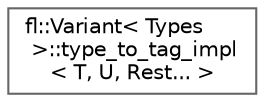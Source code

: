 digraph "Graphical Class Hierarchy"
{
 // INTERACTIVE_SVG=YES
 // LATEX_PDF_SIZE
  bgcolor="transparent";
  edge [fontname=Helvetica,fontsize=10,labelfontname=Helvetica,labelfontsize=10];
  node [fontname=Helvetica,fontsize=10,shape=box,height=0.2,width=0.4];
  rankdir="LR";
  Node0 [id="Node000000",label="fl::Variant\< Types\l \>::type_to_tag_impl\l\< T, U, Rest... \>",height=0.2,width=0.4,color="grey40", fillcolor="white", style="filled",URL="$de/db5/structfl_1_1_variant_1_1type__to__tag__impl_3_01_t_00_01_u_00_01_rest_8_8_8_01_4.html",tooltip=" "];
}
